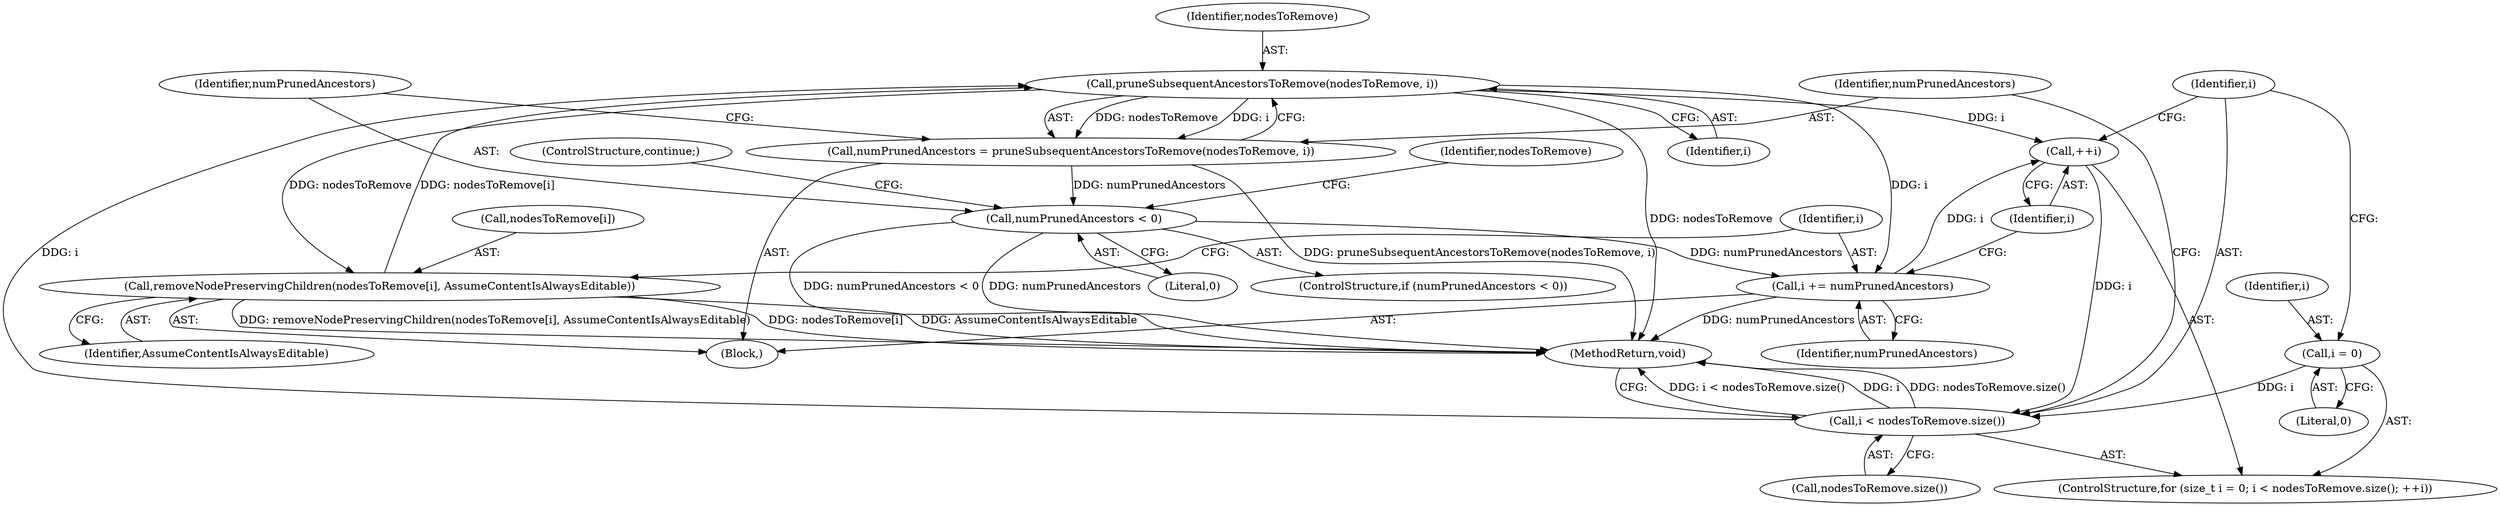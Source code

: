 digraph "0_Chrome_b2b21468c1f7f08b30a7c1755316f6026c50eb2a@API" {
"1000237" [label="(Call,pruneSubsequentAncestorsToRemove(nodesToRemove, i))"];
"1000245" [label="(Call,removeNodePreservingChildren(nodesToRemove[i], AssumeContentIsAlwaysEditable))"];
"1000237" [label="(Call,pruneSubsequentAncestorsToRemove(nodesToRemove, i))"];
"1000228" [label="(Call,i < nodesToRemove.size())"];
"1000225" [label="(Call,i = 0)"];
"1000231" [label="(Call,++i)"];
"1000250" [label="(Call,i += numPrunedAncestors)"];
"1000241" [label="(Call,numPrunedAncestors < 0)"];
"1000235" [label="(Call,numPrunedAncestors = pruneSubsequentAncestorsToRemove(nodesToRemove, i))"];
"1000249" [label="(Identifier,AssumeContentIsAlwaysEditable)"];
"1000226" [label="(Identifier,i)"];
"1000247" [label="(Identifier,nodesToRemove)"];
"1000244" [label="(ControlStructure,continue;)"];
"1000235" [label="(Call,numPrunedAncestors = pruneSubsequentAncestorsToRemove(nodesToRemove, i))"];
"1000243" [label="(Literal,0)"];
"1000223" [label="(ControlStructure,for (size_t i = 0; i < nodesToRemove.size(); ++i))"];
"1000232" [label="(Identifier,i)"];
"1000237" [label="(Call,pruneSubsequentAncestorsToRemove(nodesToRemove, i))"];
"1000242" [label="(Identifier,numPrunedAncestors)"];
"1000251" [label="(Identifier,i)"];
"1000225" [label="(Call,i = 0)"];
"1000253" [label="(MethodReturn,void)"];
"1000236" [label="(Identifier,numPrunedAncestors)"];
"1000240" [label="(ControlStructure,if (numPrunedAncestors < 0))"];
"1000230" [label="(Call,nodesToRemove.size())"];
"1000241" [label="(Call,numPrunedAncestors < 0)"];
"1000227" [label="(Literal,0)"];
"1000246" [label="(Call,nodesToRemove[i])"];
"1000238" [label="(Identifier,nodesToRemove)"];
"1000231" [label="(Call,++i)"];
"1000239" [label="(Identifier,i)"];
"1000228" [label="(Call,i < nodesToRemove.size())"];
"1000245" [label="(Call,removeNodePreservingChildren(nodesToRemove[i], AssumeContentIsAlwaysEditable))"];
"1000233" [label="(Block,)"];
"1000252" [label="(Identifier,numPrunedAncestors)"];
"1000250" [label="(Call,i += numPrunedAncestors)"];
"1000229" [label="(Identifier,i)"];
"1000237" -> "1000235"  [label="AST: "];
"1000237" -> "1000239"  [label="CFG: "];
"1000238" -> "1000237"  [label="AST: "];
"1000239" -> "1000237"  [label="AST: "];
"1000235" -> "1000237"  [label="CFG: "];
"1000237" -> "1000253"  [label="DDG: nodesToRemove"];
"1000237" -> "1000231"  [label="DDG: i"];
"1000237" -> "1000235"  [label="DDG: nodesToRemove"];
"1000237" -> "1000235"  [label="DDG: i"];
"1000245" -> "1000237"  [label="DDG: nodesToRemove[i]"];
"1000228" -> "1000237"  [label="DDG: i"];
"1000237" -> "1000245"  [label="DDG: nodesToRemove"];
"1000237" -> "1000250"  [label="DDG: i"];
"1000245" -> "1000233"  [label="AST: "];
"1000245" -> "1000249"  [label="CFG: "];
"1000246" -> "1000245"  [label="AST: "];
"1000249" -> "1000245"  [label="AST: "];
"1000251" -> "1000245"  [label="CFG: "];
"1000245" -> "1000253"  [label="DDG: removeNodePreservingChildren(nodesToRemove[i], AssumeContentIsAlwaysEditable)"];
"1000245" -> "1000253"  [label="DDG: nodesToRemove[i]"];
"1000245" -> "1000253"  [label="DDG: AssumeContentIsAlwaysEditable"];
"1000228" -> "1000223"  [label="AST: "];
"1000228" -> "1000230"  [label="CFG: "];
"1000229" -> "1000228"  [label="AST: "];
"1000230" -> "1000228"  [label="AST: "];
"1000236" -> "1000228"  [label="CFG: "];
"1000253" -> "1000228"  [label="CFG: "];
"1000228" -> "1000253"  [label="DDG: i < nodesToRemove.size()"];
"1000228" -> "1000253"  [label="DDG: i"];
"1000228" -> "1000253"  [label="DDG: nodesToRemove.size()"];
"1000225" -> "1000228"  [label="DDG: i"];
"1000231" -> "1000228"  [label="DDG: i"];
"1000225" -> "1000223"  [label="AST: "];
"1000225" -> "1000227"  [label="CFG: "];
"1000226" -> "1000225"  [label="AST: "];
"1000227" -> "1000225"  [label="AST: "];
"1000229" -> "1000225"  [label="CFG: "];
"1000231" -> "1000223"  [label="AST: "];
"1000231" -> "1000232"  [label="CFG: "];
"1000232" -> "1000231"  [label="AST: "];
"1000229" -> "1000231"  [label="CFG: "];
"1000250" -> "1000231"  [label="DDG: i"];
"1000250" -> "1000233"  [label="AST: "];
"1000250" -> "1000252"  [label="CFG: "];
"1000251" -> "1000250"  [label="AST: "];
"1000252" -> "1000250"  [label="AST: "];
"1000232" -> "1000250"  [label="CFG: "];
"1000250" -> "1000253"  [label="DDG: numPrunedAncestors"];
"1000241" -> "1000250"  [label="DDG: numPrunedAncestors"];
"1000241" -> "1000240"  [label="AST: "];
"1000241" -> "1000243"  [label="CFG: "];
"1000242" -> "1000241"  [label="AST: "];
"1000243" -> "1000241"  [label="AST: "];
"1000244" -> "1000241"  [label="CFG: "];
"1000247" -> "1000241"  [label="CFG: "];
"1000241" -> "1000253"  [label="DDG: numPrunedAncestors"];
"1000241" -> "1000253"  [label="DDG: numPrunedAncestors < 0"];
"1000235" -> "1000241"  [label="DDG: numPrunedAncestors"];
"1000235" -> "1000233"  [label="AST: "];
"1000236" -> "1000235"  [label="AST: "];
"1000242" -> "1000235"  [label="CFG: "];
"1000235" -> "1000253"  [label="DDG: pruneSubsequentAncestorsToRemove(nodesToRemove, i)"];
}
